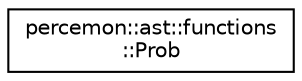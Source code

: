 digraph "Graphical Class Hierarchy"
{
 // LATEX_PDF_SIZE
  edge [fontname="Helvetica",fontsize="10",labelfontname="Helvetica",labelfontsize="10"];
  node [fontname="Helvetica",fontsize="10",shape=record];
  rankdir="LR";
  Node0 [label="percemon::ast::functions\l::Prob",height=0.2,width=0.4,color="black", fillcolor="white", style="filled",URL="$structpercemon_1_1ast_1_1functions_1_1Prob.html",tooltip=" "];
}
